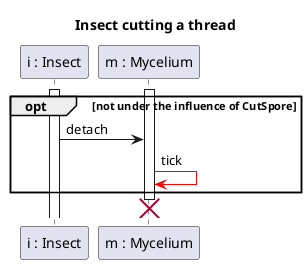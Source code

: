 @startuml Insect thread cutting

title Insect cutting a thread

participant "i : Insect" as I
participant "m : Mycelium" as T

activate I
activate T


opt not under the influence of CutSpore
I -> T : detach
T-[#red]>T : tick


end
destroy T


@enduml